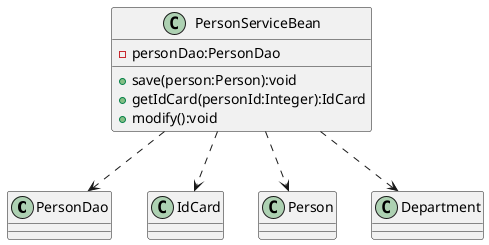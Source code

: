 @startuml
'https://plantuml.com/class-diagram
class PersonDao {
}
class IdCard {
}
class Person {
}
class Department {
}

class PersonServiceBean {
    -personDao:PersonDao
    +save(person:Person):void
    +getIdCard(personId:Integer):IdCard
    +modify():void
}

'PersonServiceBean ..> IdCard
PersonServiceBean ..> Person
PersonServiceBean ..> IdCard
PersonServiceBean ..> Department
PersonServiceBean ..> PersonDao

@enduml

类图是描述类和类之间关系的，是uml图中最核心的
依赖关系:只要在类中用到了[形参，返回值，局部变量，成员变量等]对方，就存在依赖关系